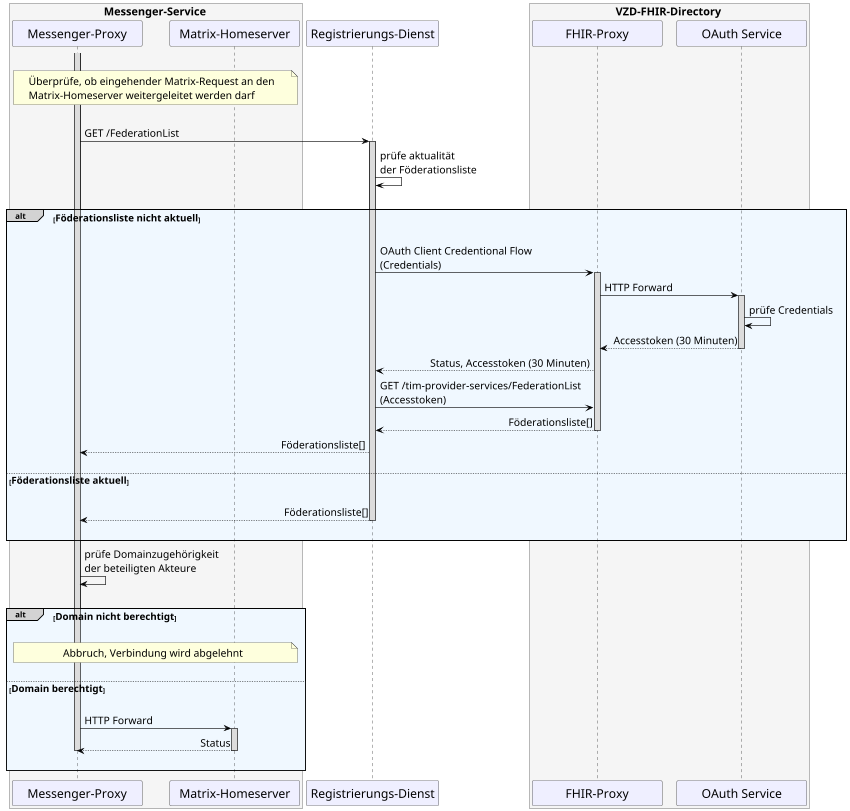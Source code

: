 /' 
# TI-Messenger 1.1
# TI-Messenger-Dienst
# UC - 10064
# Sequence Diagram
# Name: Föderationszugehörigkeit eines Messenger-Service prüfen
'/

@startuml
skinparam sequenceMessageAlign direction
skinparam minClassWidth 200
skinparam BoxPadding 1
skinparam sequenceReferenceHeaderBackgroundColor palegreen
scale max 850 width

skinparam sequence {
ArrowColor black
ArrowFontSize 17
ActorBorderColor black
LifeLineBorderColor black
LifeLineBackgroundColor Gainsboro

ParticipantBorderColor Motivation
ParticipantBackgroundColor Motivation
ParticipantFontName Impact
ParticipantFontSize 20
ParticipantFontColor black
ParticipantBorderColor Black
ParticipantBackgroundColor MOTIVATION

ActorBackgroundColor Gainsboro
ActorFontColor black
ActorFontSize 20
ActorFontName Aapex
}
    box <size:18>Messenger-Service</size> #WhiteSmoke
    participant MP as "Messenger-Proxy"
    participant MH as "Matrix-Homeserver"
    end box
    participant RD as "Registrierungs-Dienst"
    box <size:18>VZD-FHIR-Directory</size> #WhiteSmoke
      participant FP as "FHIR-Proxy"
      participant AS as "OAuth Service"
    end box

|||
note over MP, MH: <size:17>Überprüfe, ob eingehender Matrix-Request an den \n<size:17>Matrix-Homeserver weitergeleitet werden darf</size>
|||

    Activate MP
  MP->RD: GET /FederationList
    Activate RD
  RD->RD: prüfe aktualität \nder Föderationsliste

|||
alt#LightGrey #AliceBlue <size:16>Föderationsliste nicht aktuell</size>
|||  

  RD->FP: OAuth Client Credentional Flow \n(Credentials)
      Activate FP
  FP->AS: HTTP Forward
    Activate AS
  AS->AS: prüfe Credentials
  AS-->FP: Accesstoken (30 Minuten)
    Deactivate AS
  FP-->RD: Status, Accesstoken (30 Minuten)
  RD->FP: GET /tim-provider-services/FederationList \n(Accesstoken)
  FP-->RD: Föderationsliste[]
    Deactivate FP
  RD-->MP: Föderationsliste[]

  |||
  else <size:16>Föderationsliste aktuell</size>
  ||| 
    
    RD-->MP: Föderationsliste[] 
      Deactivate RD
  |||
end

  MP->MP: prüfe Domainzugehörigkeit \nder beteiligten Akteure

|||
alt#LightGrey #AliceBlue <size:16>Domain nicht berechtigt</size>
|||  
  note over MP, MH: <size:17>Abbruch, Verbindung wird abgelehnt</size>
  ||| 
  
  else <size:16>Domain berechtigt</size>
    ||| 
    MP->MH: HTTP Forward
      Activate MH
    MH-->MP: Status
      Deactivate MH
      Deactivate MP
    ||| 

end
@enduml

